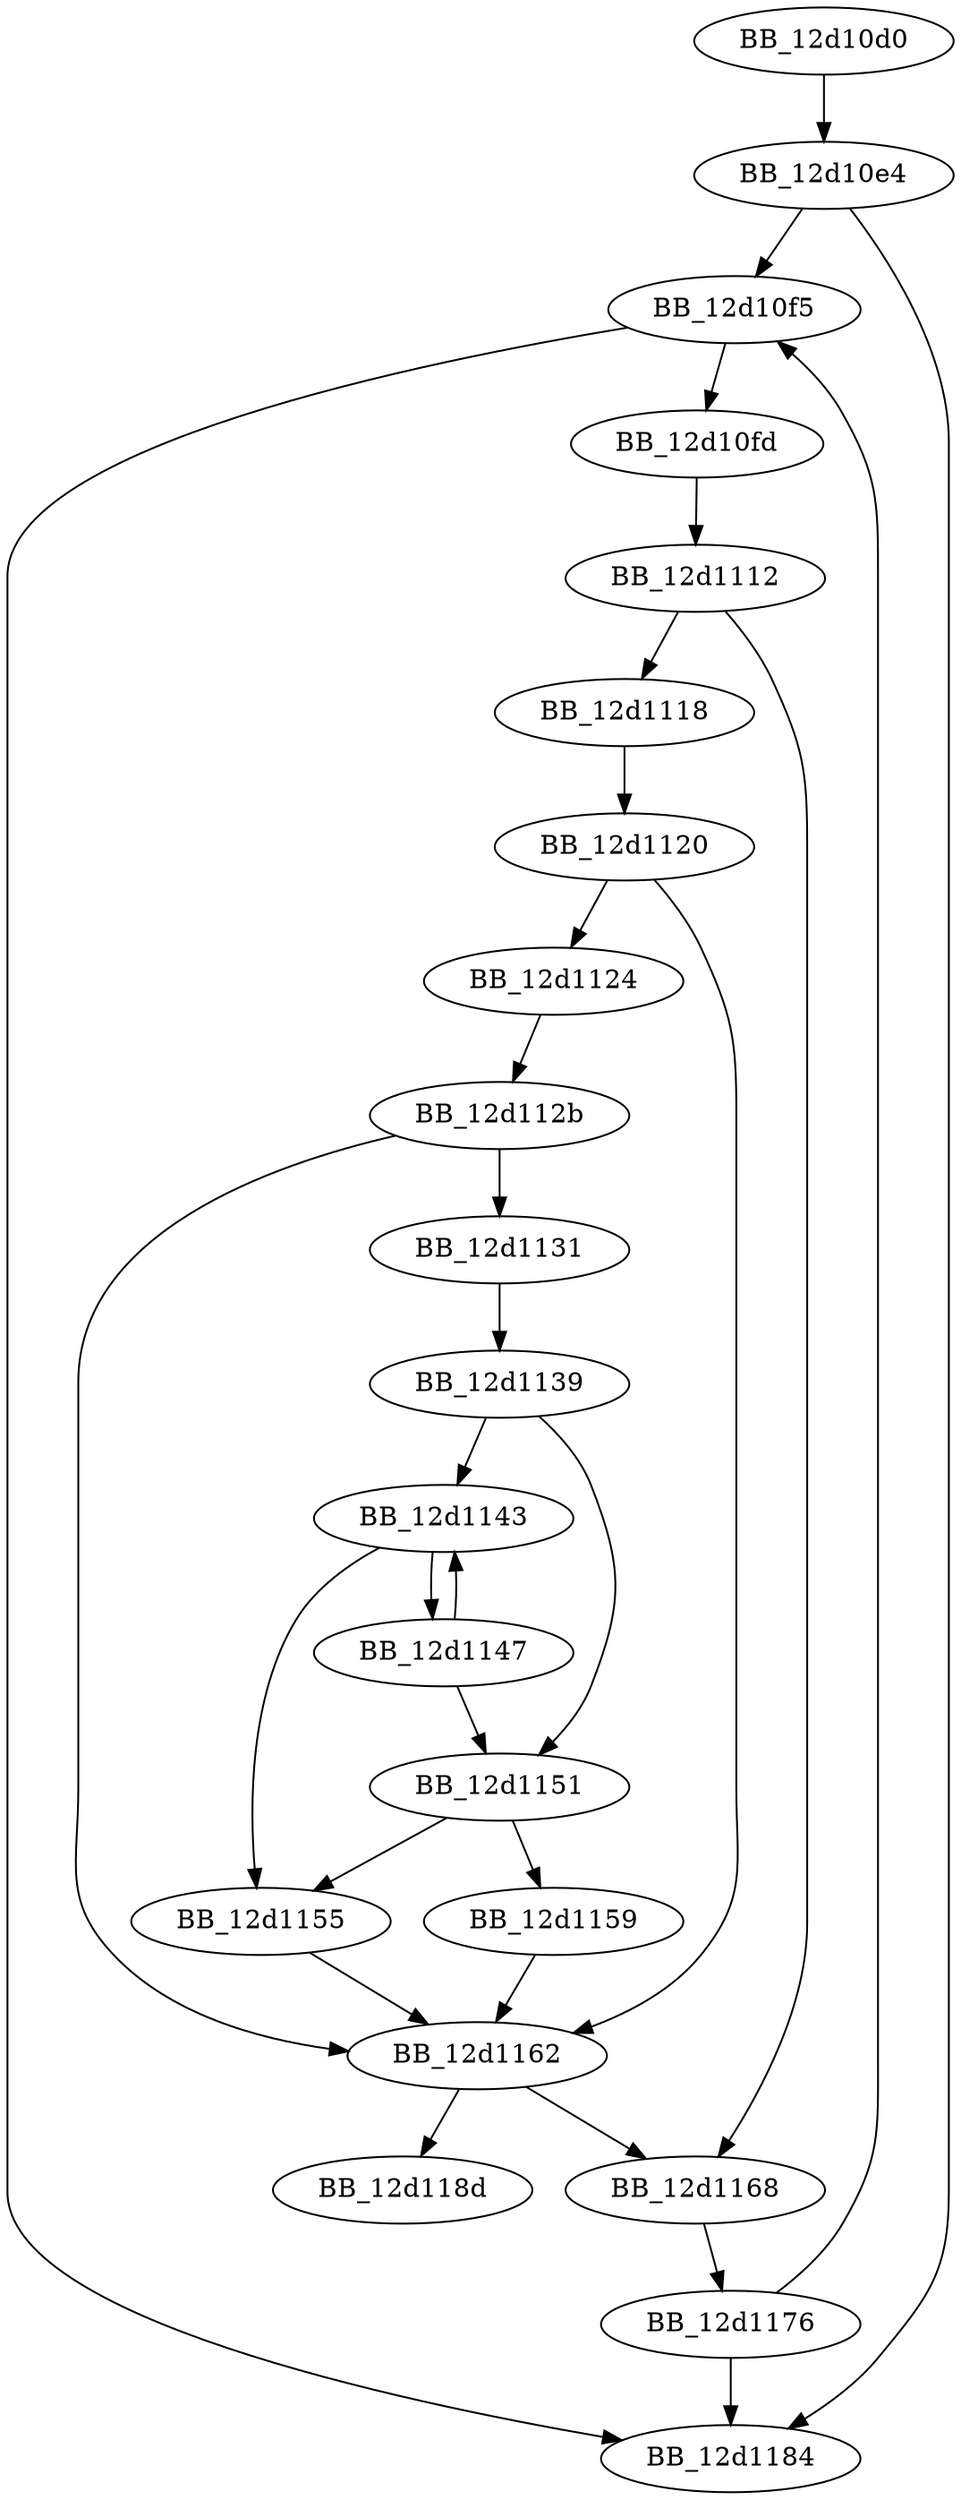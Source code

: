 DiGraph sub_12D10D0{
BB_12d10d0->BB_12d10e4
BB_12d10e4->BB_12d10f5
BB_12d10e4->BB_12d1184
BB_12d10f5->BB_12d10fd
BB_12d10f5->BB_12d1184
BB_12d10fd->BB_12d1112
BB_12d1112->BB_12d1118
BB_12d1112->BB_12d1168
BB_12d1118->BB_12d1120
BB_12d1120->BB_12d1124
BB_12d1120->BB_12d1162
BB_12d1124->BB_12d112b
BB_12d112b->BB_12d1131
BB_12d112b->BB_12d1162
BB_12d1131->BB_12d1139
BB_12d1139->BB_12d1143
BB_12d1139->BB_12d1151
BB_12d1143->BB_12d1147
BB_12d1143->BB_12d1155
BB_12d1147->BB_12d1143
BB_12d1147->BB_12d1151
BB_12d1151->BB_12d1155
BB_12d1151->BB_12d1159
BB_12d1155->BB_12d1162
BB_12d1159->BB_12d1162
BB_12d1162->BB_12d1168
BB_12d1162->BB_12d118d
BB_12d1168->BB_12d1176
BB_12d1176->BB_12d10f5
BB_12d1176->BB_12d1184
}
